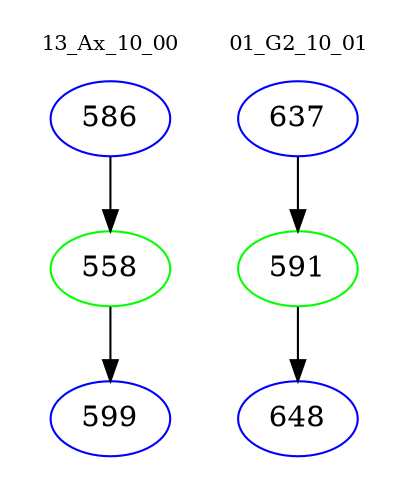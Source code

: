 digraph{
subgraph cluster_0 {
color = white
label = "13_Ax_10_00";
fontsize=10;
T0_586 [label="586", color="blue"]
T0_586 -> T0_558 [color="black"]
T0_558 [label="558", color="green"]
T0_558 -> T0_599 [color="black"]
T0_599 [label="599", color="blue"]
}
subgraph cluster_1 {
color = white
label = "01_G2_10_01";
fontsize=10;
T1_637 [label="637", color="blue"]
T1_637 -> T1_591 [color="black"]
T1_591 [label="591", color="green"]
T1_591 -> T1_648 [color="black"]
T1_648 [label="648", color="blue"]
}
}
